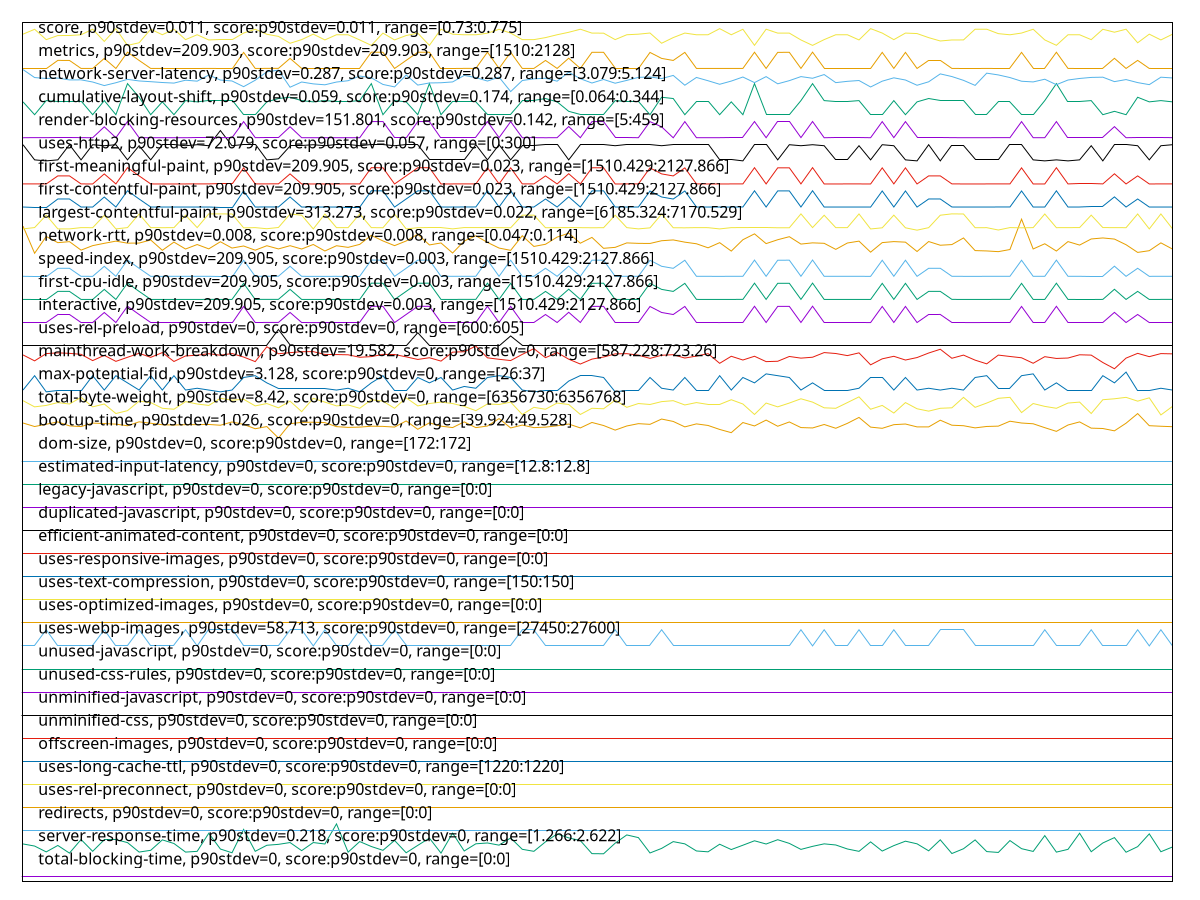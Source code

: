 reset
set terminal svg size 640, 4440 enhanced background rgb 'white'
set output "reprap/correlation/pages+cached+noexternal+nofonts/correlation.svg"

$totalBlockingTimeP90Stdev0ScoreP90Stdev0Range00 <<EOF
0 0.2
1 0.2
2 0.2
3 0.2
4 0.2
5 0.2
6 0.2
7 0.2
8 0.2
9 0.2
10 0.2
11 0.2
12 0.2
13 0.2
14 0.2
15 0.2
16 0.2
17 0.2
18 0.2
19 0.2
20 0.2
21 0.2
22 0.2
23 0.2
24 0.2
25 0.2
26 0.2
27 0.2
28 0.2
29 0.2
30 0.2
31 0.2
32 0.2
33 0.2
34 0.2
35 0.2
36 0.2
37 0.2
38 0.2
39 0.2
40 0.2
41 0.2
42 0.2
43 0.2
44 0.2
45 0.2
46 0.2
47 0.2
48 0.2
49 0.2
50 0.2
51 0.2
52 0.2
53 0.2
54 0.2
55 0.2
56 0.2
57 0.2
58 0.2
59 0.2
60 0.2
61 0.2
62 0.2
63 0.2
64 0.2
65 0.2
66 0.2
67 0.2
68 0.2
69 0.2
70 0.2
71 0.2
72 0.2
73 0.2
74 0.2
75 0.2
76 0.2
77 0.2
78 0.2
79 0.2
80 0.2
81 0.2
82 0.2
83 0.2
84 0.2
85 0.2
86 0.2
87 0.2
88 0.2
89 0.2
90 0.2
91 0.2
92 0.2
93 0.2
94 0.2
95 0.2
96 0.2
97 0.2
98 0.2
99 0.2
EOF

$serverResponseTimeP90Stdev0218ScoreP90Stdev0Range12662622 <<EOF
0 1.6262942779291554
1 1.5347411444141685
2 1.282016348773842
3 1.560490463215259
4 1.2295640326975477
5 1.8179836512261578
6 1.3068119891008172
7 1.8189373297002722
8 1.8189373297002722
9 1.6844686648501364
10 1.2743869209809262
11 1.3506811989100815
12 1.802724795640327
13 1.6453678474114442
14 1.273433242506812
15 1.305858310626703
16 2.0888283378746593
17 1.4059945504087192
18 1.243869209809264
19 2.255722070844686
20 1.3068119891008174
21 1.5690735694822888
22 1.6081743869209806
23 1.686376021798365
24 1.3363760217983651
25 1.686376021798365
26 1.6234332425068119
27 2.4931880108991824
28 1.2705722070844685
29 1.7283378746594007
30 1.5147138964577658
31 1.3497275204359673
32 1.7779291553133514
33 1.243869209809264
34 1.5643051771117165
35 1.879019073569482
36 1.2295640326975477
37 2.0955040871934605
38 1.321117166212534
39 1.6320163487738417
40 1.6682561307901909
41 1.5738419618528612
42 1.8847411444141688
43 1.3935967302452315
44 1.3068119891008172
45 1.7178474114441413
46 2.0592643051771113
47 1.8885558583106268
48 1.7722070844686648
49 1.2057220708446865
50 1.2
51 1.6596730245231606
52 2.016348773841962
53 1.9
54 1.2352861035422342
55 1.4326975476839239
56 1.7264305177111716
57 1.630108991825613
58 1.3220708446866485
59 1.2848773841961851
60 1.6138964577656671
61 1.383106267029973
62 1.5709809264305177
63 1.7626702997275205
64 1.623433242506812
65 1.8094005449591282
66 1.650136239782016
67 1.3897820163487737
68 1.5213896457765665
69 1.630108991825613
70 1.5814713896457764
71 1.407901907356948
72 1.305858310626703
73 1.7149863760217983
74 1.3182561307901906
75 1.5538147138964575
76 1.7455040871934604
77 1.6310626702997273
78 1.327792915531335
79 1.8046321525885558
80 1.2114441416893733
81 1.418392370572207
82 1.800817438692098
83 1.2953678474114443
84 1.258174386920981
85 1.7722070844686648
86 1.4212534059945503
87 1.302043596730245
88 1.986784741144414
89 1.2724795640326976
90 1.3916893732970028
91 2.0907356948228877
92 1.2896457765667575
93 1.6682561307901906
94 1.9009536784741146
95 1.2677111716621252
96 1.5089918256130788
97 2.062125340599455
98 1.288692098092643
99 1.4946866485013623
EOF

$redirectsP90Stdev0ScoreP90Stdev0Range00 <<EOF
0 2.2
1 2.2
2 2.2
3 2.2
4 2.2
5 2.2
6 2.2
7 2.2
8 2.2
9 2.2
10 2.2
11 2.2
12 2.2
13 2.2
14 2.2
15 2.2
16 2.2
17 2.2
18 2.2
19 2.2
20 2.2
21 2.2
22 2.2
23 2.2
24 2.2
25 2.2
26 2.2
27 2.2
28 2.2
29 2.2
30 2.2
31 2.2
32 2.2
33 2.2
34 2.2
35 2.2
36 2.2
37 2.2
38 2.2
39 2.2
40 2.2
41 2.2
42 2.2
43 2.2
44 2.2
45 2.2
46 2.2
47 2.2
48 2.2
49 2.2
50 2.2
51 2.2
52 2.2
53 2.2
54 2.2
55 2.2
56 2.2
57 2.2
58 2.2
59 2.2
60 2.2
61 2.2
62 2.2
63 2.2
64 2.2
65 2.2
66 2.2
67 2.2
68 2.2
69 2.2
70 2.2
71 2.2
72 2.2
73 2.2
74 2.2
75 2.2
76 2.2
77 2.2
78 2.2
79 2.2
80 2.2
81 2.2
82 2.2
83 2.2
84 2.2
85 2.2
86 2.2
87 2.2
88 2.2
89 2.2
90 2.2
91 2.2
92 2.2
93 2.2
94 2.2
95 2.2
96 2.2
97 2.2
98 2.2
99 2.2
EOF

$usesRelPreconnectP90Stdev0ScoreP90Stdev0Range00 <<EOF
0 3.2
1 3.2
2 3.2
3 3.2
4 3.2
5 3.2
6 3.2
7 3.2
8 3.2
9 3.2
10 3.2
11 3.2
12 3.2
13 3.2
14 3.2
15 3.2
16 3.2
17 3.2
18 3.2
19 3.2
20 3.2
21 3.2
22 3.2
23 3.2
24 3.2
25 3.2
26 3.2
27 3.2
28 3.2
29 3.2
30 3.2
31 3.2
32 3.2
33 3.2
34 3.2
35 3.2
36 3.2
37 3.2
38 3.2
39 3.2
40 3.2
41 3.2
42 3.2
43 3.2
44 3.2
45 3.2
46 3.2
47 3.2
48 3.2
49 3.2
50 3.2
51 3.2
52 3.2
53 3.2
54 3.2
55 3.2
56 3.2
57 3.2
58 3.2
59 3.2
60 3.2
61 3.2
62 3.2
63 3.2
64 3.2
65 3.2
66 3.2
67 3.2
68 3.2
69 3.2
70 3.2
71 3.2
72 3.2
73 3.2
74 3.2
75 3.2
76 3.2
77 3.2
78 3.2
79 3.2
80 3.2
81 3.2
82 3.2
83 3.2
84 3.2
85 3.2
86 3.2
87 3.2
88 3.2
89 3.2
90 3.2
91 3.2
92 3.2
93 3.2
94 3.2
95 3.2
96 3.2
97 3.2
98 3.2
99 3.2
EOF

$usesLongCacheTtlP90Stdev0ScoreP90Stdev0Range12201220 <<EOF
0 4.2
1 4.2
2 4.2
3 4.2
4 4.2
5 4.2
6 4.2
7 4.2
8 4.2
9 4.2
10 4.2
11 4.2
12 4.2
13 4.2
14 4.2
15 4.2
16 4.2
17 4.2
18 4.2
19 4.2
20 4.2
21 4.2
22 4.2
23 4.2
24 4.2
25 4.2
26 4.2
27 4.2
28 4.2
29 4.2
30 4.2
31 4.2
32 4.2
33 4.2
34 4.2
35 4.2
36 4.2
37 4.2
38 4.2
39 4.2
40 4.2
41 4.2
42 4.2
43 4.2
44 4.2
45 4.2
46 4.2
47 4.2
48 4.2
49 4.2
50 4.2
51 4.2
52 4.2
53 4.2
54 4.2
55 4.2
56 4.2
57 4.2
58 4.2
59 4.2
60 4.2
61 4.2
62 4.2
63 4.2
64 4.2
65 4.2
66 4.2
67 4.2
68 4.2
69 4.2
70 4.2
71 4.2
72 4.2
73 4.2
74 4.2
75 4.2
76 4.2
77 4.2
78 4.2
79 4.2
80 4.2
81 4.2
82 4.2
83 4.2
84 4.2
85 4.2
86 4.2
87 4.2
88 4.2
89 4.2
90 4.2
91 4.2
92 4.2
93 4.2
94 4.2
95 4.2
96 4.2
97 4.2
98 4.2
99 4.2
EOF

$offscreenImagesP90Stdev0ScoreP90Stdev0Range00 <<EOF
0 5.2
1 5.2
2 5.2
3 5.2
4 5.2
5 5.2
6 5.2
7 5.2
8 5.2
9 5.2
10 5.2
11 5.2
12 5.2
13 5.2
14 5.2
15 5.2
16 5.2
17 5.2
18 5.2
19 5.2
20 5.2
21 5.2
22 5.2
23 5.2
24 5.2
25 5.2
26 5.2
27 5.2
28 5.2
29 5.2
30 5.2
31 5.2
32 5.2
33 5.2
34 5.2
35 5.2
36 5.2
37 5.2
38 5.2
39 5.2
40 5.2
41 5.2
42 5.2
43 5.2
44 5.2
45 5.2
46 5.2
47 5.2
48 5.2
49 5.2
50 5.2
51 5.2
52 5.2
53 5.2
54 5.2
55 5.2
56 5.2
57 5.2
58 5.2
59 5.2
60 5.2
61 5.2
62 5.2
63 5.2
64 5.2
65 5.2
66 5.2
67 5.2
68 5.2
69 5.2
70 5.2
71 5.2
72 5.2
73 5.2
74 5.2
75 5.2
76 5.2
77 5.2
78 5.2
79 5.2
80 5.2
81 5.2
82 5.2
83 5.2
84 5.2
85 5.2
86 5.2
87 5.2
88 5.2
89 5.2
90 5.2
91 5.2
92 5.2
93 5.2
94 5.2
95 5.2
96 5.2
97 5.2
98 5.2
99 5.2
EOF

$unminifiedCssP90Stdev0ScoreP90Stdev0Range00 <<EOF
0 6.2
1 6.2
2 6.2
3 6.2
4 6.2
5 6.2
6 6.2
7 6.2
8 6.2
9 6.2
10 6.2
11 6.2
12 6.2
13 6.2
14 6.2
15 6.2
16 6.2
17 6.2
18 6.2
19 6.2
20 6.2
21 6.2
22 6.2
23 6.2
24 6.2
25 6.2
26 6.2
27 6.2
28 6.2
29 6.2
30 6.2
31 6.2
32 6.2
33 6.2
34 6.2
35 6.2
36 6.2
37 6.2
38 6.2
39 6.2
40 6.2
41 6.2
42 6.2
43 6.2
44 6.2
45 6.2
46 6.2
47 6.2
48 6.2
49 6.2
50 6.2
51 6.2
52 6.2
53 6.2
54 6.2
55 6.2
56 6.2
57 6.2
58 6.2
59 6.2
60 6.2
61 6.2
62 6.2
63 6.2
64 6.2
65 6.2
66 6.2
67 6.2
68 6.2
69 6.2
70 6.2
71 6.2
72 6.2
73 6.2
74 6.2
75 6.2
76 6.2
77 6.2
78 6.2
79 6.2
80 6.2
81 6.2
82 6.2
83 6.2
84 6.2
85 6.2
86 6.2
87 6.2
88 6.2
89 6.2
90 6.2
91 6.2
92 6.2
93 6.2
94 6.2
95 6.2
96 6.2
97 6.2
98 6.2
99 6.2
EOF

$unminifiedJavascriptP90Stdev0ScoreP90Stdev0Range00 <<EOF
0 7.2
1 7.2
2 7.2
3 7.2
4 7.2
5 7.2
6 7.2
7 7.2
8 7.2
9 7.2
10 7.2
11 7.2
12 7.2
13 7.2
14 7.2
15 7.2
16 7.2
17 7.2
18 7.2
19 7.2
20 7.2
21 7.2
22 7.2
23 7.2
24 7.2
25 7.2
26 7.2
27 7.2
28 7.2
29 7.2
30 7.2
31 7.2
32 7.2
33 7.2
34 7.2
35 7.2
36 7.2
37 7.2
38 7.2
39 7.2
40 7.2
41 7.2
42 7.2
43 7.2
44 7.2
45 7.2
46 7.2
47 7.2
48 7.2
49 7.2
50 7.2
51 7.2
52 7.2
53 7.2
54 7.2
55 7.2
56 7.2
57 7.2
58 7.2
59 7.2
60 7.2
61 7.2
62 7.2
63 7.2
64 7.2
65 7.2
66 7.2
67 7.2
68 7.2
69 7.2
70 7.2
71 7.2
72 7.2
73 7.2
74 7.2
75 7.2
76 7.2
77 7.2
78 7.2
79 7.2
80 7.2
81 7.2
82 7.2
83 7.2
84 7.2
85 7.2
86 7.2
87 7.2
88 7.2
89 7.2
90 7.2
91 7.2
92 7.2
93 7.2
94 7.2
95 7.2
96 7.2
97 7.2
98 7.2
99 7.2
EOF

$unusedCssRulesP90Stdev0ScoreP90Stdev0Range00 <<EOF
0 8.2
1 8.2
2 8.2
3 8.2
4 8.2
5 8.2
6 8.2
7 8.2
8 8.2
9 8.2
10 8.2
11 8.2
12 8.2
13 8.2
14 8.2
15 8.2
16 8.2
17 8.2
18 8.2
19 8.2
20 8.2
21 8.2
22 8.2
23 8.2
24 8.2
25 8.2
26 8.2
27 8.2
28 8.2
29 8.2
30 8.2
31 8.2
32 8.2
33 8.2
34 8.2
35 8.2
36 8.2
37 8.2
38 8.2
39 8.2
40 8.2
41 8.2
42 8.2
43 8.2
44 8.2
45 8.2
46 8.2
47 8.2
48 8.2
49 8.2
50 8.2
51 8.2
52 8.2
53 8.2
54 8.2
55 8.2
56 8.2
57 8.2
58 8.2
59 8.2
60 8.2
61 8.2
62 8.2
63 8.2
64 8.2
65 8.2
66 8.2
67 8.2
68 8.2
69 8.2
70 8.2
71 8.2
72 8.2
73 8.2
74 8.2
75 8.2
76 8.2
77 8.2
78 8.2
79 8.2
80 8.2
81 8.2
82 8.2
83 8.2
84 8.2
85 8.2
86 8.2
87 8.2
88 8.2
89 8.2
90 8.2
91 8.2
92 8.2
93 8.2
94 8.2
95 8.2
96 8.2
97 8.2
98 8.2
99 8.2
EOF

$unusedJavascriptP90Stdev0ScoreP90Stdev0Range00 <<EOF
0 9.2
1 9.2
2 9.2
3 9.2
4 9.2
5 9.2
6 9.2
7 9.2
8 9.2
9 9.2
10 9.2
11 9.2
12 9.2
13 9.2
14 9.2
15 9.2
16 9.2
17 9.2
18 9.2
19 9.2
20 9.2
21 9.2
22 9.2
23 9.2
24 9.2
25 9.2
26 9.2
27 9.2
28 9.2
29 9.2
30 9.2
31 9.2
32 9.2
33 9.2
34 9.2
35 9.2
36 9.2
37 9.2
38 9.2
39 9.2
40 9.2
41 9.2
42 9.2
43 9.2
44 9.2
45 9.2
46 9.2
47 9.2
48 9.2
49 9.2
50 9.2
51 9.2
52 9.2
53 9.2
54 9.2
55 9.2
56 9.2
57 9.2
58 9.2
59 9.2
60 9.2
61 9.2
62 9.2
63 9.2
64 9.2
65 9.2
66 9.2
67 9.2
68 9.2
69 9.2
70 9.2
71 9.2
72 9.2
73 9.2
74 9.2
75 9.2
76 9.2
77 9.2
78 9.2
79 9.2
80 9.2
81 9.2
82 9.2
83 9.2
84 9.2
85 9.2
86 9.2
87 9.2
88 9.2
89 9.2
90 9.2
91 9.2
92 9.2
93 9.2
94 9.2
95 9.2
96 9.2
97 9.2
98 9.2
99 9.2
EOF

$usesWebpImagesP90Stdev58713ScoreP90Stdev0Range2745027600 <<EOF
0 10.2
1 10.2
2 10.899999999999999
3 10.2
4 10.2
5 10.2
6 10.2
7 10.899999999999999
8 10.2
9 10.2
10 10.899999999999999
11 10.2
12 10.2
13 10.2
14 10.899999999999999
15 10.2
16 10.899999999999999
17 10.899999999999999
18 10.899999999999999
19 10.2
20 10.2
21 10.2
22 10.2
23 10.899999999999999
24 10.899999999999999
25 10.2
26 10.899999999999999
27 10.2
28 10.2
29 10.899999999999999
30 10.2
31 10.2
32 10.899999999999999
33 10.2
34 10.2
35 10.2
36 10.2
37 10.2
38 10.2
39 10.2
40 10.2
41 10.2
42 10.2
43 10.899999999999999
44 10.899999999999999
45 10.2
46 10.2
47 10.2
48 10.2
49 10.2
50 10.2
51 10.899999999999999
52 10.2
53 10.2
54 10.2
55 10.899999999999999
56 10.2
57 10.2
58 10.2
59 10.2
60 10.2
61 10.2
62 10.2
63 10.2
64 10.2
65 10.2
66 10.2
67 10.899999999999999
68 10.2
69 10.899999999999999
70 10.2
71 10.2
72 10.899999999999999
73 10.2
74 10.2
75 10.899999999999999
76 10.2
77 10.2
78 10.2
79 10.899999999999999
80 10.899999999999999
81 10.899999999999999
82 10.2
83 10.2
84 10.2
85 10.2
86 10.2
87 10.2
88 10.899999999999999
89 10.2
90 10.2
91 10.2
92 10.899999999999999
93 10.2
94 10.2
95 10.2
96 10.899999999999999
97 10.2
98 10.899999999999999
99 10.2
EOF

$usesOptimizedImagesP90Stdev0ScoreP90Stdev0Range00 <<EOF
0 11.2
1 11.2
2 11.2
3 11.2
4 11.2
5 11.2
6 11.2
7 11.2
8 11.2
9 11.2
10 11.2
11 11.2
12 11.2
13 11.2
14 11.2
15 11.2
16 11.2
17 11.2
18 11.2
19 11.2
20 11.2
21 11.2
22 11.2
23 11.2
24 11.2
25 11.2
26 11.2
27 11.2
28 11.2
29 11.2
30 11.2
31 11.2
32 11.2
33 11.2
34 11.2
35 11.2
36 11.2
37 11.2
38 11.2
39 11.2
40 11.2
41 11.2
42 11.2
43 11.2
44 11.2
45 11.2
46 11.2
47 11.2
48 11.2
49 11.2
50 11.2
51 11.2
52 11.2
53 11.2
54 11.2
55 11.2
56 11.2
57 11.2
58 11.2
59 11.2
60 11.2
61 11.2
62 11.2
63 11.2
64 11.2
65 11.2
66 11.2
67 11.2
68 11.2
69 11.2
70 11.2
71 11.2
72 11.2
73 11.2
74 11.2
75 11.2
76 11.2
77 11.2
78 11.2
79 11.2
80 11.2
81 11.2
82 11.2
83 11.2
84 11.2
85 11.2
86 11.2
87 11.2
88 11.2
89 11.2
90 11.2
91 11.2
92 11.2
93 11.2
94 11.2
95 11.2
96 11.2
97 11.2
98 11.2
99 11.2
EOF

$usesTextCompressionP90Stdev0ScoreP90Stdev0Range150150 <<EOF
0 12.2
1 12.2
2 12.2
3 12.2
4 12.2
5 12.2
6 12.2
7 12.2
8 12.2
9 12.2
10 12.2
11 12.2
12 12.2
13 12.2
14 12.2
15 12.2
16 12.2
17 12.2
18 12.2
19 12.2
20 12.2
21 12.2
22 12.2
23 12.2
24 12.2
25 12.2
26 12.2
27 12.2
28 12.2
29 12.2
30 12.2
31 12.2
32 12.2
33 12.2
34 12.2
35 12.2
36 12.2
37 12.2
38 12.2
39 12.2
40 12.2
41 12.2
42 12.2
43 12.2
44 12.2
45 12.2
46 12.2
47 12.2
48 12.2
49 12.2
50 12.2
51 12.2
52 12.2
53 12.2
54 12.2
55 12.2
56 12.2
57 12.2
58 12.2
59 12.2
60 12.2
61 12.2
62 12.2
63 12.2
64 12.2
65 12.2
66 12.2
67 12.2
68 12.2
69 12.2
70 12.2
71 12.2
72 12.2
73 12.2
74 12.2
75 12.2
76 12.2
77 12.2
78 12.2
79 12.2
80 12.2
81 12.2
82 12.2
83 12.2
84 12.2
85 12.2
86 12.2
87 12.2
88 12.2
89 12.2
90 12.2
91 12.2
92 12.2
93 12.2
94 12.2
95 12.2
96 12.2
97 12.2
98 12.2
99 12.2
EOF

$usesResponsiveImagesP90Stdev0ScoreP90Stdev0Range00 <<EOF
0 13.2
1 13.2
2 13.2
3 13.2
4 13.2
5 13.2
6 13.2
7 13.2
8 13.2
9 13.2
10 13.2
11 13.2
12 13.2
13 13.2
14 13.2
15 13.2
16 13.2
17 13.2
18 13.2
19 13.2
20 13.2
21 13.2
22 13.2
23 13.2
24 13.2
25 13.2
26 13.2
27 13.2
28 13.2
29 13.2
30 13.2
31 13.2
32 13.2
33 13.2
34 13.2
35 13.2
36 13.2
37 13.2
38 13.2
39 13.2
40 13.2
41 13.2
42 13.2
43 13.2
44 13.2
45 13.2
46 13.2
47 13.2
48 13.2
49 13.2
50 13.2
51 13.2
52 13.2
53 13.2
54 13.2
55 13.2
56 13.2
57 13.2
58 13.2
59 13.2
60 13.2
61 13.2
62 13.2
63 13.2
64 13.2
65 13.2
66 13.2
67 13.2
68 13.2
69 13.2
70 13.2
71 13.2
72 13.2
73 13.2
74 13.2
75 13.2
76 13.2
77 13.2
78 13.2
79 13.2
80 13.2
81 13.2
82 13.2
83 13.2
84 13.2
85 13.2
86 13.2
87 13.2
88 13.2
89 13.2
90 13.2
91 13.2
92 13.2
93 13.2
94 13.2
95 13.2
96 13.2
97 13.2
98 13.2
99 13.2
EOF

$efficientAnimatedContentP90Stdev0ScoreP90Stdev0Range00 <<EOF
0 14.2
1 14.2
2 14.2
3 14.2
4 14.2
5 14.2
6 14.2
7 14.2
8 14.2
9 14.2
10 14.2
11 14.2
12 14.2
13 14.2
14 14.2
15 14.2
16 14.2
17 14.2
18 14.2
19 14.2
20 14.2
21 14.2
22 14.2
23 14.2
24 14.2
25 14.2
26 14.2
27 14.2
28 14.2
29 14.2
30 14.2
31 14.2
32 14.2
33 14.2
34 14.2
35 14.2
36 14.2
37 14.2
38 14.2
39 14.2
40 14.2
41 14.2
42 14.2
43 14.2
44 14.2
45 14.2
46 14.2
47 14.2
48 14.2
49 14.2
50 14.2
51 14.2
52 14.2
53 14.2
54 14.2
55 14.2
56 14.2
57 14.2
58 14.2
59 14.2
60 14.2
61 14.2
62 14.2
63 14.2
64 14.2
65 14.2
66 14.2
67 14.2
68 14.2
69 14.2
70 14.2
71 14.2
72 14.2
73 14.2
74 14.2
75 14.2
76 14.2
77 14.2
78 14.2
79 14.2
80 14.2
81 14.2
82 14.2
83 14.2
84 14.2
85 14.2
86 14.2
87 14.2
88 14.2
89 14.2
90 14.2
91 14.2
92 14.2
93 14.2
94 14.2
95 14.2
96 14.2
97 14.2
98 14.2
99 14.2
EOF

$duplicatedJavascriptP90Stdev0ScoreP90Stdev0Range00 <<EOF
0 15.2
1 15.2
2 15.2
3 15.2
4 15.2
5 15.2
6 15.2
7 15.2
8 15.2
9 15.2
10 15.2
11 15.2
12 15.2
13 15.2
14 15.2
15 15.2
16 15.2
17 15.2
18 15.2
19 15.2
20 15.2
21 15.2
22 15.2
23 15.2
24 15.2
25 15.2
26 15.2
27 15.2
28 15.2
29 15.2
30 15.2
31 15.2
32 15.2
33 15.2
34 15.2
35 15.2
36 15.2
37 15.2
38 15.2
39 15.2
40 15.2
41 15.2
42 15.2
43 15.2
44 15.2
45 15.2
46 15.2
47 15.2
48 15.2
49 15.2
50 15.2
51 15.2
52 15.2
53 15.2
54 15.2
55 15.2
56 15.2
57 15.2
58 15.2
59 15.2
60 15.2
61 15.2
62 15.2
63 15.2
64 15.2
65 15.2
66 15.2
67 15.2
68 15.2
69 15.2
70 15.2
71 15.2
72 15.2
73 15.2
74 15.2
75 15.2
76 15.2
77 15.2
78 15.2
79 15.2
80 15.2
81 15.2
82 15.2
83 15.2
84 15.2
85 15.2
86 15.2
87 15.2
88 15.2
89 15.2
90 15.2
91 15.2
92 15.2
93 15.2
94 15.2
95 15.2
96 15.2
97 15.2
98 15.2
99 15.2
EOF

$legacyJavascriptP90Stdev0ScoreP90Stdev0Range00 <<EOF
0 16.2
1 16.2
2 16.2
3 16.2
4 16.2
5 16.2
6 16.2
7 16.2
8 16.2
9 16.2
10 16.2
11 16.2
12 16.2
13 16.2
14 16.2
15 16.2
16 16.2
17 16.2
18 16.2
19 16.2
20 16.2
21 16.2
22 16.2
23 16.2
24 16.2
25 16.2
26 16.2
27 16.2
28 16.2
29 16.2
30 16.2
31 16.2
32 16.2
33 16.2
34 16.2
35 16.2
36 16.2
37 16.2
38 16.2
39 16.2
40 16.2
41 16.2
42 16.2
43 16.2
44 16.2
45 16.2
46 16.2
47 16.2
48 16.2
49 16.2
50 16.2
51 16.2
52 16.2
53 16.2
54 16.2
55 16.2
56 16.2
57 16.2
58 16.2
59 16.2
60 16.2
61 16.2
62 16.2
63 16.2
64 16.2
65 16.2
66 16.2
67 16.2
68 16.2
69 16.2
70 16.2
71 16.2
72 16.2
73 16.2
74 16.2
75 16.2
76 16.2
77 16.2
78 16.2
79 16.2
80 16.2
81 16.2
82 16.2
83 16.2
84 16.2
85 16.2
86 16.2
87 16.2
88 16.2
89 16.2
90 16.2
91 16.2
92 16.2
93 16.2
94 16.2
95 16.2
96 16.2
97 16.2
98 16.2
99 16.2
EOF

$estimatedInputLatencyP90Stdev0ScoreP90Stdev0Range128128 <<EOF
0 17.2
1 17.2
2 17.2
3 17.2
4 17.2
5 17.2
6 17.2
7 17.2
8 17.2
9 17.2
10 17.2
11 17.2
12 17.2
13 17.2
14 17.2
15 17.2
16 17.2
17 17.2
18 17.2
19 17.2
20 17.2
21 17.2
22 17.2
23 17.2
24 17.2
25 17.2
26 17.2
27 17.2
28 17.2
29 17.2
30 17.2
31 17.2
32 17.2
33 17.2
34 17.2
35 17.2
36 17.2
37 17.2
38 17.2
39 17.2
40 17.2
41 17.2
42 17.2
43 17.2
44 17.2
45 17.2
46 17.2
47 17.2
48 17.2
49 17.2
50 17.2
51 17.2
52 17.2
53 17.2
54 17.2
55 17.2
56 17.2
57 17.2
58 17.2
59 17.2
60 17.2
61 17.2
62 17.2
63 17.2
64 17.2
65 17.2
66 17.2
67 17.2
68 17.2
69 17.2
70 17.2
71 17.2
72 17.2
73 17.2
74 17.2
75 17.2
76 17.2
77 17.2
78 17.2
79 17.2
80 17.2
81 17.2
82 17.2
83 17.2
84 17.2
85 17.2
86 17.2
87 17.2
88 17.2
89 17.2
90 17.2
91 17.2
92 17.2
93 17.2
94 17.2
95 17.2
96 17.2
97 17.2
98 17.2
99 17.2
EOF

$domSizeP90Stdev0ScoreP90Stdev0Range172172 <<EOF
0 18.2
1 18.2
2 18.2
3 18.2
4 18.2
5 18.2
6 18.2
7 18.2
8 18.2
9 18.2
10 18.2
11 18.2
12 18.2
13 18.2
14 18.2
15 18.2
16 18.2
17 18.2
18 18.2
19 18.2
20 18.2
21 18.2
22 18.2
23 18.2
24 18.2
25 18.2
26 18.2
27 18.2
28 18.2
29 18.2
30 18.2
31 18.2
32 18.2
33 18.2
34 18.2
35 18.2
36 18.2
37 18.2
38 18.2
39 18.2
40 18.2
41 18.2
42 18.2
43 18.2
44 18.2
45 18.2
46 18.2
47 18.2
48 18.2
49 18.2
50 18.2
51 18.2
52 18.2
53 18.2
54 18.2
55 18.2
56 18.2
57 18.2
58 18.2
59 18.2
60 18.2
61 18.2
62 18.2
63 18.2
64 18.2
65 18.2
66 18.2
67 18.2
68 18.2
69 18.2
70 18.2
71 18.2
72 18.2
73 18.2
74 18.2
75 18.2
76 18.2
77 18.2
78 18.2
79 18.2
80 18.2
81 18.2
82 18.2
83 18.2
84 18.2
85 18.2
86 18.2
87 18.2
88 18.2
89 18.2
90 18.2
91 18.2
92 18.2
93 18.2
94 18.2
95 18.2
96 18.2
97 18.2
98 18.2
99 18.2
EOF

$bootupTimeP90Stdev1026ScoreP90Stdev0Range3992449528 <<EOF
0 19.851480781348453
1 19.69842470069313
2 19.79722747321991
3 19.89823566477631
4 19.727095148078135
5 19.695778197857592
6 19.84751102709515
7 19.825897920604913
8 19.80252047889099
9 19.731505986137364
10 19.901764335223692
11 19.8408947700063
12 19.775173282923756
13 19.76370510396975
14 19.779584120982985
15 19.78134845620668
16 19.787523629489602
17 19.75488342785129
18 19.896471329552615
19 19.790611216131065
20 19.603150598613734
21 19.69710144927536
22 19.2
23 19.82104599873976
24 19.878386893509767
25 19.885444234404535
26 19.866918714555766
27 19.693572778827978
28 19.660932577189666
29 19.67328292375551
30 19.712980466288595
31 19.704158790170133
32 19.674606175173285
33 19.940138626339003
34 19.579332073093887
35 19.857214870825455
36 19.71518588531821
37 19.653875236294894
38 19.9
39 19.650787649653434
40 19.71959672337744
41 20.04247006931317
42 19.637114051669815
43 19.761499684940137
44 19.64990548204159
45 19.67284183994959
46 19.730182734719595
47 19.806490233144295
48 19.637996219281664
49 19.874417139256458
50 19.742533081285444
51 19.54316320100819
52 19.72224322621298
53 19.822810333963453
54 19.793257718966604
55 20.022621298046626
56 19.91896660365469
57 19.683427851291746
58 19.813106490233142
59 19.74473850031506
60 19.572274732199116
61 19.43289224952741
62 19.871329552614995
63 19.72356647763075
64 19.97763074984247
65 19.710333963453056
66 19.896471329552615
67 19.653434152488973
68 19.636672967863895
69 19.786641461877757
70 19.6234404536862
71 19.836042848141144
72 20.092753623188404
73 19.67284183994959
74 19.621235034656586
75 19.779143037177064
76 19.80693131695022
77 19.682545683679898
78 19.681663516068053
79 19.972778827977315
80 19.755324511657214
81 19.733270321361058
82 19.639760554505354
83 19.70107120352867
84 19.715626969124134
85 19.928670447385002
86 19.850598613736608
87 19.817517328292375
88 19.64902331442974
89 19.488909892879647
90 19.764146187775676
91 19.89867674858223
92 19.628292375551354
93 19.612854442344045
94 19.51184625078765
95 19.84221802142407
96 20.259042218021424
97 19.734593572778827
98 19.710333963453056
99 19.69136735979836
EOF

$totalByteWeightP90Stdev842ScoreP90Stdev0Range63567306356768 <<EOF
0 20.81764705882353
1 20.55
2 20.61176470588235
3 20.735294117647058
4 20.673529411764704
5 20.961764705882352
6 20.55
7 20.673529411764704
8 20.261764705882353
9 20.385294117647057
10 20.79705882352941
11 20.735294117647058
12 20.488235294117647
13 20.44705882352941
14 20.776470588235295
15 20.673529411764704
16 20.61176470588235
17 20.920588235294115
18 20.838235294117645
19 20.879411764705882
20 20.591176470588234
21 20.694117647058825
22 20.508823529411764
23 20.79705882352941
24 20.344117647058823
25 20.920588235294115
26 20.755882352941175
27 20.591176470588234
28 20.63235294117647
29 20.488235294117647
30 20.858823529411765
31 20.79705882352941
32 20.488235294117647
33 20.941176470588236
34 20.591176470588234
35 20.694117647058825
36 20.755882352941175
37 20.694117647058825
38 20.570588235294117
39 20.385294117647057
40 20.673529411764704
41 20.652941176470588
42 20.755882352941175
43 20.220588235294116
44 20.52941176470588
45 20.44705882352941
46 20.71470588235294
47 20.652941176470588
48 20.220588235294116
49 20.488235294117647
50 20.46764705882353
51 20.838235294117645
52 20.52941176470588
53 20.694117647058825
54 20.652941176470588
55 20.776470588235295
56 20.81764705882353
57 20.63235294117647
58 20.735294117647058
59 20.63235294117647
60 20.63235294117647
61 20.858823529411765
62 20.673529411764704
63 20.220588235294116
64 20.71470588235294
65 20.55
66 20.71470588235294
67 20.9
68 20.755882352941175
69 20.508823529411764
70 20.488235294117647
71 20.735294117647058
72 20.98235294117647
73 20.44705882352941
74 20.61176470588235
75 20.28235294117647
76 20.735294117647058
77 20.46764705882353
78 20.36470588235294
79 20.488235294117647
80 20.508823529411764
81 20.961764705882352
82 20.52941176470588
83 20.71470588235294
84 20.920588235294115
85 20.961764705882352
86 20.302941176470586
87 20.694117647058825
88 20.570588235294117
89 20.488235294117647
90 20.71470588235294
91 20.755882352941175
92 20.261764705882353
93 20.858823529411765
94 20.9
95 20.961764705882352
96 20.79705882352941
97 20.941176470588236
98 20.2
99 20.570588235294117
EOF

$maxPotentialFidP90Stdev3128ScoreP90Stdev0Range2637 <<EOF
0 21.27777777777778
1 21.9
2 21.2
3 21.27777777777778
4 21.27777777777778
5 21.27777777777778
6 21.9
7 21.27777777777778
8 21.9
9 21.58888888888889
10 21.27777777777778
11 21.9
12 21.27777777777778
13 21.9
14 21.27777777777778
15 21.355555555555554
16 21.27777777777778
17 21.2
18 21.27777777777778
19 21.822222222222223
20 21.9
21 21.58888888888889
22 21.355555555555554
23 21.355555555555554
24 21.355555555555554
25 21.355555555555554
26 21.355555555555554
27 21.27777777777778
28 21.355555555555554
29 21.2
30 21.58888888888889
31 21.9
32 21.27777777777778
33 21.27777777777778
34 21.822222222222223
35 21.58888888888889
36 21.822222222222223
37 21.27777777777778
38 21.433333333333334
39 21.355555555555554
40 21.822222222222223
41 21.9
42 21.822222222222223
43 21.27777777777778
44 21.2
45 21.27777777777778
46 21.27777777777778
47 21.666666666666664
48 21.9
49 21.9
50 21.822222222222223
51 21.2
52 21.27777777777778
53 21.27777777777778
54 21.822222222222223
55 21.355555555555554
56 21.27777777777778
57 21.822222222222223
58 21.27777777777778
59 21.27777777777778
60 21.9
61 21.27777777777778
62 21.822222222222223
63 21.58888888888889
64 21.977777777777778
65 21.9
66 21.822222222222223
67 21.27777777777778
68 21.58888888888889
69 21.27777777777778
70 21.27777777777778
71 21.27777777777778
72 21.355555555555554
73 21.822222222222223
74 21.822222222222223
75 21.27777777777778
76 21.822222222222223
77 21.27777777777778
78 21.355555555555554
79 21.27777777777778
80 21.355555555555554
81 21.27777777777778
82 21.822222222222223
83 21.9
84 21.355555555555554
85 21.355555555555554
86 21.9
87 21.977777777777778
88 21.27777777777778
89 21.58888888888889
90 21.27777777777778
91 21.27777777777778
92 21.27777777777778
93 21.9
94 21.58888888888889
95 22.055555555555554
96 21.27777777777778
97 21.27777777777778
98 21.355555555555554
99 21.27777777777778
EOF

$mainthreadWorkBreakdownP90Stdev19582ScoreP90Stdev0Range58722872326 <<EOF
0 22.798734333773087
1 22.541515501319264
2 22.856192282321906
3 22.88834102902375
4 22.866466029023744
5 22.824332124010557
6 22.55256843667546
7 22.779774076517153
8 22.519957948548814
9 22.69608344327177
10 22.869640501319264
11 22.693890171503956
12 22.900346306068606
13 22.514734498680742
14 22.754753463060688
15 22.785545844327178
16 22.852152044854886
17 22.78569013852243
18 22.859568766490767
19 22.706184036939316
20 22.508731860158314
21 23.152110817941956
22 22.84943931398417
23 22.896825527704486
24 22.938988291556733
25 22.940200362796837
26 22.820061015831136
27 22.814664412928764
28 22.80439066622691
29 22.697180079155675
30 22.725548317941954
31 22.821965699208445
32 22.815761048812664
33 22.715245712401057
34 22.60292711081794
35 22.677094327176782
36 22.530808872031663
37 22.91962401055409
38 22.937112467018473
39 23.18143139841689
40 22.672678924802113
41 22.60942034960422
42 22.554703990765173
43 22.82236972295515
44 23.070815468337734
45 22.679749340369394
46 22.901731530343007
47 22.61398004617415
48 22.403916556728234
49 22.61738538918206
50 22.70739610817942
51 22.843667546174146
52 22.85350841029024
53 22.788027704485494
54 22.649418700527704
55 22.78367001978892
56 22.80912351583114
57 22.66298235488127
58 22.74918370712401
59 22.85474934036939
60 22.435257255936676
61 22.74023746701847
62 22.578252803430082
63 22.740843502638526
64 22.508905013192614
65 22.524142480211083
66 22.731868403693934
67 22.6596635883905
68 22.699229056728235
69 22.9
70 22.859972790237467
71 22.769356035620053
72 22.887648416886545
73 22.36986312664908
74 22.629188654353563
75 22.73922740765172
76 22.57767562664908
77 22.684770778364115
78 22.880780013192616
79 23.04389017150396
80 22.653834102902376
81 22.790855870712402
82 22.572683047493406
83 22.412776220316626
84 22.791288753298154
85 22.73129122691293
86 22.674814478891822
87 22.43736395118734
88 22.722864445910297
89 22.64615765171504
90 22.664540732189973
91 22.80473697229552
92 22.79076929419525
93 22.470205310026387
94 22.2
95 22.660558212401057
96 22.866812335092348
97 22.723528199208445
98 22.85610570580475
99 22.844793040897102
EOF

$usesRelPreloadP90Stdev0ScoreP90Stdev0Range600605 <<EOF
0 23.2
1 23.2
2 23.2
3 23.2
4 23.2
5 23.2
6 23.2
7 23.2
8 23.2
9 23.2
10 23.2
11 23.2
12 23.2
13 23.2
14 23.2
15 23.2
16 23.2
17 23.2
18 23.2
19 23.2
20 23.2
21 23.2
22 23.9
23 23.2
24 23.2
25 23.2
26 23.2
27 23.2
28 23.2
29 23.2
30 23.2
31 23.2
32 23.2
33 23.2
34 23.759999999999998
35 23.2
36 23.2
37 23.2
38 23.2
39 23.2
40 23.2
41 23.2
42 23.619999999999997
43 23.2
44 23.2
45 23.2
46 23.2
47 23.2
48 23.2
49 23.2
50 23.2
51 23.2
52 23.2
53 23.2
54 23.2
55 23.2
56 23.2
57 23.2
58 23.2
59 23.2
60 23.2
61 23.2
62 23.2
63 23.2
64 23.2
65 23.2
66 23.2
67 23.2
68 23.2
69 23.2
70 23.2
71 23.2
72 23.2
73 23.2
74 23.2
75 23.2
76 23.2
77 23.2
78 23.2
79 23.2
80 23.2
81 23.2
82 23.2
83 23.2
84 23.2
85 23.2
86 23.2
87 23.2
88 23.2
89 23.2
90 23.2
91 23.2
92 23.2
93 23.2
94 23.2
95 23.2
96 23.2
97 23.2
98 23.2
99 23.2
EOF

$interactiveP90Stdev209905ScoreP90Stdev0003Range15104292127866 <<EOF
0 24.202426455017267
1 24.202706990591437
2 24.202618140951067
3 24.55028781551244
4 24.549598915526673
5 24.202255749063067
6 24.200688556051674
7 24.635051805482014
8 24.201654437625997
9 24.90747013382803
10 24.549007463533567
11 24.20188143412655
12 24.201221080670397
13 24.201516863989298
14 24.201727695587536
15 24.20211760220288
16 24.202940865773822
17 24.20219303841367
18 24.20210510593088
19 24.896560257826096
20 24.202146492666586
21 24.204576387024776
22 24.20533464705238
23 24.63744638927345
24 24.201614082692565
25 24.20042418537982
26 24.20076204330261
27 24.20142056244361
28 24.20222479499481
29 24.20216437723936
30 24.906319273034697
31 24.90065960826562
32 24.20014857952763
33 24.550335622351195
34 24.90211015029756
35 24.904995585360265
36 24.20147329900434
37 24.201716689696603
38 24.203808726131996
39 24.20331437819746
40 24.906346042571506
41 24.202650012176903
42 24.89915243175324
43 24.201894847556126
44 24.202625936790483
45 24.548578577721162
46 24.20201178514732
47 24.6444051504294
48 24.201696626874583
49 24.9
50 24.902190286940936
51 24.20129514114482
52 24.202141792234
53 24.201783756844492
54 24.895565772399813
55 24.636200717315493
56 24.548340346040277
57 24.89728057045891
58 24.202653566162518
59 24.20128837710768
60 24.2007999906974
61 24.201870428235612
62 24.203308302028507
63 24.905105988203715
64 24.20190998065616
65 24.89936819307346
66 24.899847579875008
67 24.203146882294778
68 24.907858664707007
69 24.20151216355671
70 24.201239309177257
71 24.20198713653741
72 24.202255405128973
73 24.2
74 24.89735394306515
75 24.203081305527952
76 24.898004494399686
77 24.20071159963582
78 24.549790945394566
79 24.550300197139745
80 24.203329511297497
81 24.20108843675568
82 24.200411001239637
83 24.20181127157183
84 24.20338110141126
85 24.203018709523256
86 24.897448295650985
87 24.201556416409847
88 24.201306949548634
89 24.903824948356657
90 24.202236144819835
91 24.202917363610887
92 24.20304060666043
93 24.203138742521276
94 24.64109702036794
95 24.201233576942396
96 24.550037660783047
97 24.200880356630172
98 24.202500859425783
99 24.202990392283034
EOF

$firstCpuIdleP90Stdev209905ScoreP90Stdev0003Range15104292127866 <<EOF
0 25.202426455017267
1 25.202706990591437
2 25.202618140951067
3 25.55028781551244
4 25.549598915526673
5 25.202255749063067
6 25.200688556051674
7 25.635051805482014
8 25.201654437625997
9 25.90747013382803
10 25.549007463533567
11 25.20188143412655
12 25.201221080670397
13 25.201516863989298
14 25.201727695587536
15 25.20211760220288
16 25.202940865773822
17 25.20219303841367
18 25.20210510593088
19 25.896560257826096
20 25.202146492666586
21 25.204576387024776
22 25.20533464705238
23 25.63744638927345
24 25.201614082692565
25 25.20042418537982
26 25.20076204330261
27 25.20142056244361
28 25.20222479499481
29 25.20216437723936
30 25.906319273034697
31 25.90065960826562
32 25.20014857952763
33 25.550335622351195
34 25.90211015029756
35 25.904995585360265
36 25.20147329900434
37 25.201716689696603
38 25.203808726131996
39 25.20331437819746
40 25.906346042571506
41 25.202650012176903
42 25.89915243175324
43 25.201894847556126
44 25.202625936790483
45 25.548578577721162
46 25.20201178514732
47 25.6444051504294
48 25.201696626874583
49 25.9
50 25.902190286940936
51 25.20129514114482
52 25.202141792234
53 25.201783756844492
54 25.895565772399813
55 25.636200717315493
56 25.548340346040277
57 25.89728057045891
58 25.202653566162518
59 25.20128837710768
60 25.2007999906974
61 25.201870428235612
62 25.203308302028507
63 25.905105988203715
64 25.20190998065616
65 25.89936819307346
66 25.899847579875008
67 25.203146882294778
68 25.907858664707007
69 25.20151216355671
70 25.201239309177257
71 25.20198713653741
72 25.202255405128973
73 25.2
74 25.89735394306515
75 25.203081305527952
76 25.898004494399686
77 25.20071159963582
78 25.549790945394566
79 25.550300197139745
80 25.203329511297497
81 25.20108843675568
82 25.200411001239637
83 25.20181127157183
84 25.20338110141126
85 25.203018709523256
86 25.897448295650985
87 25.201556416409847
88 25.201306949548634
89 25.903824948356657
90 25.202236144819835
91 25.202917363610887
92 25.20304060666043
93 25.203138742521276
94 25.64109702036794
95 25.201233576942396
96 25.550037660783047
97 25.200880356630172
98 25.202500859425783
99 25.202990392283034
EOF

$speedIndexP90Stdev209905ScoreP90Stdev0003Range15104292127866 <<EOF
0 26.202426455017267
1 26.202706990591437
2 26.202618140951067
3 26.55028781551244
4 26.549598915526673
5 26.202255749063067
6 26.200688556051674
7 26.635051805482014
8 26.201654437625997
9 26.90747013382803
10 26.549007463533567
11 26.20188143412655
12 26.201221080670397
13 26.201516863989298
14 26.201727695587536
15 26.20211760220288
16 26.202940865773822
17 26.20219303841367
18 26.20210510593088
19 26.896560257826096
20 26.202146492666586
21 26.204576387024776
22 26.20533464705238
23 26.63744638927345
24 26.201614082692565
25 26.20042418537982
26 26.20076204330261
27 26.20142056244361
28 26.20222479499481
29 26.20216437723936
30 26.906319273034697
31 26.90065960826562
32 26.20014857952763
33 26.550335622351195
34 26.90211015029756
35 26.904995585360265
36 26.20147329900434
37 26.201716689696603
38 26.203808726131996
39 26.20331437819746
40 26.906346042571506
41 26.202650012176903
42 26.89915243175324
43 26.201894847556126
44 26.202625936790483
45 26.548578577721162
46 26.20201178514732
47 26.6444051504294
48 26.201696626874583
49 26.9
50 26.902190286940936
51 26.20129514114482
52 26.202141792234
53 26.201783756844492
54 26.895565772399813
55 26.636200717315493
56 26.548340346040277
57 26.89728057045891
58 26.202653566162518
59 26.20128837710768
60 26.2007999906974
61 26.201870428235612
62 26.203308302028507
63 26.905105988203715
64 26.20190998065616
65 26.89936819307346
66 26.899847579875008
67 26.203146882294778
68 26.907858664707007
69 26.20151216355671
70 26.201239309177257
71 26.20198713653741
72 26.202255405128973
73 26.2
74 26.89735394306515
75 26.203081305527952
76 26.898004494399686
77 26.20071159963582
78 26.549790945394566
79 26.550300197139745
80 26.203329511297497
81 26.20108843675568
82 26.200411001239637
83 26.20181127157183
84 26.20338110141126
85 26.203018709523256
86 26.897448295650985
87 26.201556416409847
88 26.201306949548634
89 26.903824948356657
90 26.202236144819835
91 26.202917363610887
92 26.20304060666043
93 26.203138742521276
94 26.64109702036794
95 26.201233576942396
96 26.550037660783047
97 26.200880356630172
98 26.202500859425783
99 26.202990392283034
EOF

$networkRttP90Stdev0008ScoreP90Stdev0008Range00470114 <<EOF
0 28.376875
1 27.2
2 27.92625
3 27.659375
4 27.703125
5 27.335625
6 27.5303125
7 27.630937499999998
8 27.724999999999998
9 27.6375
10 27.641875
11 27.7753125
12 27.3290625
13 27.6834375
14 27.38375
15 27.5784375
16 27.3903125
17 27.69875
18 27.4253125
19 27.515
20 27.3334375
21 27.525937499999998
22 27.388125
23 27.528125
24 27.38375
25 27.580624999999998
26 27.2984375
27 27.525937499999998
28 27.455937499999997
29 27.585
30 27.9765625
31 27.73375
32 27.5303125
33 27.7315625
34 28.0246875
35 27.560937499999998
36 27.64625
37 27.2109375
38 27.729374999999997
39 27.956875
40 27.670312499999998
41 27.4253125
42 27.326874999999998
43 27.959062499999998
44 27.4953125
45 27.589375
46 27.9
47 28.068437499999998
48 27.635312499999998
49 27.886875
50 27.414375
51 27.455937499999997
52 27.6484375
53 27.62875
54 27.624375
55 27.7425
56 27.7775
57 27.68125
58 27.61125
59 27.436249999999998
60 27.659375
61 27.2940625
62 27.78625
63 28.04
64 27.6178125
65 27.78625
66 27.9175
67 27.598125
68 27.650624999999998
69 27.630937499999998
70 27.3684375
71 27.6440625
72 27.724999999999998
73 27.248124999999998
74 27.6615625
75 27.705312499999998
76 27.68125
77 27.2765625
78 27.7075
79 27.5478125
80 27.576249999999998
81 27.8628125
82 27.3159375
83 27.300625
84 27.27
85 27.361874999999998
86 28.6765625
87 27.3859375
88 27.61125
89 27.29625
90 27.705312499999998
91 27.554375
92 27.819062499999998
93 27.8628125
94 27.814687499999998
95 27.5696875
96 27.237187499999997
97 27.3115625
98 27.650624999999998
99 27.381562499999998
EOF

$largestContentfulPaintP90Stdev313273ScoreP90Stdev0022Range61853247170529 <<EOF
0 28.255431705590944
1 28.31262882831773
2 28.850563449289563
3 28.25527934649624
4 28.254264765293932
5 28.310834185741996
6 28.306733419577032
7 28.840308041866876
8 28.25546336648415
9 28.311143130159223
10 28.899370578577752
11 28.309606072587968
12 28.30813899848429
13 28.30882232221907
14 28.847686390973347
15 28.310075470400644
16 28.903931215635037
17 28.903212112225688
18 28.902647516840442
19 28.301194912194745
20 28.31001275747756
21 28.262134431292996
22 28.31703334565386
23 28.89750892522012
24 28.84764197976568
25 28.252611414826465
26 28.9
27 28.308515132760856
28 28.310317618928917
29 28.901904023082366
30 28.310190330677255
31 28.30501076613631
32 28.89860462850741
33 28.255058042583183
34 28.306256536326934
35 28.308901116297193
36 28.30905891934638
37 28.255975098206072
38 28.313281314915574
39 28.31240451590351
40 28.310163289982263
41 28.310802954634667
42 28.303713278378044
43 28.848032010452393
44 28.850334588308105
45 28.30612756474724
46 28.30972759454573
47 28.31373627908576
48 28.308730133147666
49 28.30434728418302
50 28.306334542464274
51 28.847290629808228
52 28.309986755431776
53 28.255039239450902
54 28.30026102329153
55 28.895102948044617
56 28.305427765887035
57 28.3018671689431
58 28.310942814123337
59 28.308036136396847
60 28.25434821538576
61 28.310169342800084
62 28.312655940643705
63 28.30906307394323
64 28.30894549168937
65 28.30376872075665
66 28.304224186343696
67 28.90539420677285
68 28.31152528143812
69 28.846342593786442
70 28.309133916982557
71 28.310179299506316
72 28.902970071143887
73 28.252688382314595
74 28.301845679649063
75 28.850998249338847
76 28.302523416167396
77 28.2
78 28.308468178653396
79 28.847287406414125
80 28.90571181853867
81 28.899914114454845
82 28.307422008188855
83 28.308346191094262
84 28.206529951778023
85 28.311757903046033
86 28.301967237422314
87 28.309566675548908
88 28.900184234880847
89 28.307862681978502
90 28.31067058058342
91 28.311892533473156
92 28.85093091621754
93 28.31247980006361
94 28.309742744498024
95 28.30769947079032
96 28.901444796868866
97 28.254339010804816
98 28.902859831065495
99 28.258683608826082
EOF

$firstContentfulPaintP90Stdev209905ScoreP90Stdev0023Range15104292127866 <<EOF
0 29.202426455017267
1 29.202706990591437
2 29.202618140951067
3 29.55028781551244
4 29.549598915526673
5 29.202255749063067
6 29.200688556051674
7 29.635051805482014
8 29.201654437625997
9 29.90747013382803
10 29.549007463533567
11 29.20188143412655
12 29.201221080670397
13 29.201516863989298
14 29.201727695587536
15 29.20211760220288
16 29.202940865773822
17 29.20219303841367
18 29.20210510593088
19 29.896560257826096
20 29.202146492666586
21 29.204576387024776
22 29.20533464705238
23 29.63744638927345
24 29.201614082692565
25 29.20042418537982
26 29.20076204330261
27 29.20142056244361
28 29.20222479499481
29 29.20216437723936
30 29.906319273034697
31 29.90065960826562
32 29.20014857952763
33 29.550335622351195
34 29.90211015029756
35 29.904995585360265
36 29.20147329900434
37 29.201716689696603
38 29.203808726131996
39 29.20331437819746
40 29.906346042571506
41 29.202650012176903
42 29.89915243175324
43 29.201894847556126
44 29.202625936790483
45 29.548578577721162
46 29.20201178514732
47 29.6444051504294
48 29.201696626874583
49 29.9
50 29.902190286940936
51 29.20129514114482
52 29.202141792234
53 29.201783756844492
54 29.895565772399813
55 29.636200717315493
56 29.548340346040277
57 29.89728057045891
58 29.202653566162518
59 29.20128837710768
60 29.2007999906974
61 29.201870428235612
62 29.203308302028507
63 29.905105988203715
64 29.20190998065616
65 29.89936819307346
66 29.899847579875008
67 29.203146882294778
68 29.907858664707007
69 29.20151216355671
70 29.201239309177257
71 29.20198713653741
72 29.202255405128973
73 29.2
74 29.89735394306515
75 29.203081305527952
76 29.898004494399686
77 29.20071159963582
78 29.549790945394566
79 29.550300197139745
80 29.203329511297497
81 29.20108843675568
82 29.200411001239637
83 29.20181127157183
84 29.20338110141126
85 29.203018709523256
86 29.897448295650985
87 29.201556416409847
88 29.201306949548634
89 29.903824948356657
90 29.202236144819835
91 29.202917363610887
92 29.20304060666043
93 29.203138742521276
94 29.64109702036794
95 29.201233576942396
96 29.550037660783047
97 29.200880356630172
98 29.202500859425783
99 29.202990392283034
EOF

$firstMeaningfulPaintP90Stdev209905ScoreP90Stdev0023Range15104292127866 <<EOF
0 30.202426455017267
1 30.202706990591437
2 30.202618140951067
3 30.55028781551244
4 30.549598915526673
5 30.202255749063067
6 30.200688556051674
7 30.635051805482014
8 30.201654437625997
9 30.90747013382803
10 30.549007463533567
11 30.20188143412655
12 30.201221080670397
13 30.201516863989298
14 30.201727695587536
15 30.20211760220288
16 30.202940865773822
17 30.20219303841367
18 30.20210510593088
19 30.896560257826096
20 30.202146492666586
21 30.204576387024776
22 30.20533464705238
23 30.63744638927345
24 30.201614082692565
25 30.20042418537982
26 30.20076204330261
27 30.20142056244361
28 30.20222479499481
29 30.20216437723936
30 30.906319273034697
31 30.90065960826562
32 30.20014857952763
33 30.550335622351195
34 30.90211015029756
35 30.904995585360265
36 30.20147329900434
37 30.201716689696603
38 30.203808726131996
39 30.20331437819746
40 30.906346042571506
41 30.202650012176903
42 30.89915243175324
43 30.201894847556126
44 30.202625936790483
45 30.548578577721162
46 30.20201178514732
47 30.6444051504294
48 30.201696626874583
49 30.9
50 30.902190286940936
51 30.20129514114482
52 30.202141792234
53 30.201783756844492
54 30.895565772399813
55 30.636200717315493
56 30.548340346040277
57 30.89728057045891
58 30.202653566162518
59 30.20128837710768
60 30.2007999906974
61 30.201870428235612
62 30.203308302028507
63 30.905105988203715
64 30.20190998065616
65 30.89936819307346
66 30.899847579875008
67 30.203146882294778
68 30.907858664707007
69 30.20151216355671
70 30.201239309177257
71 30.20198713653741
72 30.202255405128973
73 30.2
74 30.89735394306515
75 30.203081305527952
76 30.898004494399686
77 30.20071159963582
78 30.549790945394566
79 30.550300197139745
80 30.203329511297497
81 30.20108843675568
82 30.200411001239637
83 30.20181127157183
84 30.20338110141126
85 30.203018709523256
86 30.897448295650985
87 30.201556416409847
88 30.201306949548634
89 30.903824948356657
90 30.202236144819835
91 30.202917363610887
92 30.20304060666043
93 30.203138742521276
94 30.64109702036794
95 30.201233576942396
96 30.550037660783047
97 30.200880356630172
98 30.202500859425783
99 30.202990392283034
EOF

$usesHttp2P90Stdev72079ScoreP90Stdev0057Range0300 <<EOF
0 31.9
1 31.24375
2 31.2
3 31.24375
4 31.9
5 31.24375
6 31.9
7 31.85625
8 31.9
9 31.24375
10 31.85625
11 31.24375
12 31.9
13 31.9
14 31.85625
15 31.9
16 31.85625
17 32.512499999999996
18 31.85625
19 31.9
20 31.9
21 31.24375
22 31.287499999999998
23 31.85625
24 31.85625
25 31.9
26 31.85625
27 31.9
28 31.9
29 31.85625
30 31.9
31 31.9
32 31.85625
33 31.9
34 31.9
35 31.24375
36 31.24375
37 31.24375
38 31.24375
39 31.9
40 31.24375
41 31.9
42 31.24375
43 31.85625
44 31.85625
45 31.9
46 31.9
47 31.24375
48 31.9
49 31.9
50 31.9
51 31.85625
52 31.9
53 31.9
54 31.9
55 31.85625
56 31.9
57 31.9
58 31.9
59 31.9
60 31.24375
61 31.24375
62 31.2
63 31.9
64 31.9
65 31.24375
66 31.9
67 31.85625
68 31.9
69 31.85625
70 31.24375
71 31.24375
72 31.85625
73 31.24375
74 31.9
75 31.85625
76 31.24375
77 31.2
78 31.9
79 31.2
80 31.85625
81 31.85625
82 31.24375
83 31.24375
84 31.24375
85 31.9
86 31.9
87 31.24375
88 31.2
89 31.24375
90 31.2
91 31.24375
92 31.85625
93 31.2
94 31.9
95 31.9
96 31.85625
97 31.24375
98 31.85625
99 31.9
EOF

$renderBlockingResourcesP90Stdev151801ScoreP90Stdev0142Range5459 <<EOF
0 32.20155210643016
1 32.20776053215078
2 32.206208425720625
3 32.20310421286031
4 32.20310421286031
5 32.206208425720625
6 32.20310421286031
7 32.6749445676275
8 32.20465631929047
9 32.90310421286031
10 32.20310421286031
11 32.20465631929047
12 32.20310421286031
13 32.20465631929047
14 32.20310421286031
15 32.20465631929047
16 32.20465631929047
17 32.206208425720625
18 32.20465631929047
19 32.900000000000006
20 32.20465631929047
21 32.20931263858093
22 32.20931263858093
23 32.678048780487806
24 32.20465631929047
25 32.20310421286031
26 32.20465631929047
27 32.20310421286031
28 32.20465631929047
29 32.20310421286031
30 32.90310421286031
31 32.90155210643016
32 32.20310421286031
33 32.20310421286031
34 32.90155210643016
35 32.90310421286031
36 32.20465631929047
37 32.20465631929047
38 32.206208425720625
39 32.206208425720625
40 32.90310421286031
41 32.20465631929047
42 32.900000000000006
43 32.20465631929047
44 32.206208425720625
45 32.20155210643016
46 32.20465631929047
47 32.687361419068736
48 32.20310421286031
49 32.900000000000006
50 32.90155210643016
51 32.20465631929047
52 32.20465631929047
53 32.20310421286031
54 32.898447893569845
55 32.6749445676275
56 32.2
57 32.900000000000006
58 32.20465631929047
59 32.20310421286031
60 32.20465631929047
61 32.206208425720625
62 32.206208425720625
63 32.90310421286031
64 32.20310421286031
65 32.900000000000006
66 32.900000000000006
67 32.20776053215078
68 32.90465631929047
69 32.20155210643016
70 32.20465631929047
71 32.20465631929047
72 32.20465631929047
73 32.20310421286031
74 32.900000000000006
75 32.206208425720625
76 32.900000000000006
77 32.20310421286031
78 32.20310421286031
79 32.20310421286031
80 32.206208425720625
81 32.20310421286031
82 32.20465631929047
83 32.20310421286031
84 32.20776053215078
85 32.20465631929047
86 32.900000000000006
87 32.20465631929047
88 32.20310421286031
89 32.90155210643016
90 32.206208425720625
91 32.206208425720625
92 32.206208425720625
93 32.206208425720625
94 32.682705099778275
95 32.20310421286031
96 32.20465631929047
97 32.20465631929047
98 32.20465631929047
99 32.206208425720625
EOF

$cumulativeLayoutShiftP90Stdev0059ScoreP90Stdev0174Range00640344 <<EOF
0 33.75496192397149
1 33.2
2 33.809477029792326
3 33.75496192397149
4 33.75496192397149
5 33.75496192397149
6 33.2
7 33.809477029792326
8 33.2
9 34.54458431509478
10 33.95451510582084
11 33.2
12 33.75496192397149
13 33.2
14 33.809477029792326
15 33.75496192397149
16 33.809477029792326
17 33.809477029792326
18 33.809477029792326
19 33.2
20 33.2
21 33.75496192397149
22 33.900000000000006
23 33.95451510582084
24 33.809477029792326
25 33.75496192397149
26 33.809477029792326
27 33.75496192397149
28 33.75496192397149
29 33.809477029792326
30 34.54458431509478
31 33.2
32 33.809477029792326
33 33.75496192397149
34 33.2
35 34.54458431509478
36 33.2
37 33.75496192397149
38 33.75496192397149
39 33.75496192397149
40 33.2
41 33.2
42 33.2
43 33.809477029792326
44 33.809477029792326
45 33.900000000000006
46 33.75496192397149
47 33.345038076028516
48 33.2
49 33.2
50 33.2
51 33.809477029792326
52 33.75496192397149
53 33.75496192397149
54 33.2
55 33.95451510582084
56 33.900000000000006
57 33.2
58 33.75496192397149
59 33.75496192397149
60 33.2
61 33.75496192397149
62 33.2
63 34.54458431509478
64 33.2
65 33.2
66 33.2
67 33.809477029792326
68 34.54458431509478
69 33.809477029792326
70 33.75496192397149
71 33.75496192397149
72 33.809477029792326
73 33.2
74 33.2
75 33.809477029792326
76 33.2
77 33.75496192397149
78 33.900000000000006
79 33.809477029792326
80 33.809477029792326
81 33.809477029792326
82 33.2
83 33.2
84 33.75496192397149
85 33.75496192397149
86 33.2
87 33.2
88 33.809477029792326
89 34.54458431509478
90 33.75496192397149
91 33.75496192397149
92 33.809477029792326
93 33.2
94 33.345038076028516
95 33.2
96 33.95451510582084
97 33.75496192397149
98 33.809477029792326
99 33.75496192397149
EOF

$networkServerLatencyP90Stdev0287ScoreP90Stdev0287Range30795124 <<EOF
0 35.153460334376874
1 34.8075401318857
2 34.76790781322854
3 34.785019649636986
4 34.70482248717778
5 34.70813295144209
6 34.614787184440154
7 34.46017451541997
8 34.583500965829614
9 34.729301272230735
10 34.660434290281756
11 34.62868180909879
12 34.59296609605009
13 34.567927795910215
14 34.69344568041031
15 34.65143542263372
16 34.91804436155332
17 34.69978685139546
18 34.659641643908614
19 34.41275561180311
20 34.691720508892296
21 35.0537733963898
22 35.12935455938187
23 34.388696463065344
24 34.61511356824086
25 34.53398388063678
26 34.49388529940718
27 34.61348164923733
28 34.67097182441884
29 34.87379604342903
30 34.796909345234134
31 34.50927196429761
32 34.403057350296415
33 34.91776460400986
34 34.481622593752085
35 34.57352294677946
36 34.582568440684746
37 34.618563911276894
38 34.89916072736961
39 34.80618797042563
40 34.656471058416045
41 34.82544461466729
42 34.2
43 34.67885166189303
44 34.75154199693599
45 34.77858522613735
46 34.650736028775064
47 35.03815360021315
48 34.75615799640312
49 34.57128488643176
50 34.725431292879506
51 34.56242589755546
52 34.684540065276764
53 34.815513221874376
54 34.83379071471392
55 34.76366482381936
56 34.900000000000006
57 34.47542130153867
58 34.81215613135283
59 34.66947978418704
60 34.516592286684876
61 34.655118896955976
62 34.83099313927929
63 34.58900286418437
64 34.84791847065876
65 34.53659495104243
66 34.67367614733897
67 34.849037500832615
68 34.776860054619334
69 34.93716112702325
70 34.58751082395258
71 34.64402184773197
72 34.67936455072271
73 34.399373875974156
74 34.65068940251782
75 34.79579031506028
76 34.70109238659828
77 34.47369613002065
78 34.623599547059214
79 34.96597615399987
80 34.85104242989409
81 34.686498368081
82 34.468054352894164
83 34.997821887697334
84 34.921308199560386
85 34.807680010657435
86 34.64817158462666
87 34.6181442749617
88 34.73522280690069
89 34.49864117764604
90 34.70104576034104
91 34.76828082328649
92 34.81346166655565
93 34.82343968560581
94 34.63138613201892
95 34.719789515753014
96 34.589329247985084
97 34.50064610670752
98 34.822973423033375
99 34.79038166922001
EOF

$metricsP90Stdev209903ScoreP90Stdev209903Range15102128 <<EOF
0 35.20343698854337
1 35.20343698854337
2 35.20343698854337
3 35.5505728314239
4 35.54942716857611
5 35.20229132569558
6 35.20114566284779
7 35.63535188216039
8 35.20229132569558
9 35.90801963993454
10 35.54942716857611
11 35.20229132569558
12 35.20114566284779
13 35.20229132569558
14 35.20229132569558
15 35.20229132569558
16 35.20343698854337
17 35.20229132569558
18 35.20229132569558
19 35.89656301145663
20 35.20229132569558
21 35.20458265139116
22 35.205728314238954
23 35.63764320785597
24 35.20229132569558
25 35.20114566284779
26 35.20114566284779
27 35.20229132569558
28 35.20229132569558
29 35.20229132569558
30 35.90687397708675
31 35.901145662847796
32 35.20114566284779
33 35.5505728314239
34 35.902291325695586
35 35.904582651391166
36 35.20229132569558
37 35.20229132569558
38 35.20458265139116
39 35.20343698854337
40 35.90687397708675
41 35.20343698854337
42 35.898854337152216
43 35.20229132569558
44 35.20343698854337
45 35.54828150572832
46 35.20229132569558
47 35.64451718494272
48 35.20229132569558
49 35.900000000000006
50 35.902291325695586
51 35.20229132569558
52 35.20229132569558
53 35.20229132569558
54 35.89541734860884
55 35.63649754500818
56 35.54828150572832
57 35.897708674304425
58 35.20343698854337
59 35.20229132569558
60 35.20114566284779
61 35.20229132569558
62 35.20343698854337
63 35.904582651391166
64 35.20229132569558
65 35.898854337152216
66 35.900000000000006
67 35.20343698854337
68 35.90801963993454
69 35.20229132569558
70 35.20229132569558
71 35.20229132569558
72 35.20229132569558
73 35.2
74 35.897708674304425
75 35.20343698854337
76 35.897708674304425
77 35.20114566284779
78 35.5505728314239
79 35.5505728314239
80 35.20343698854337
81 35.20114566284779
82 35.20114566284779
83 35.20229132569558
84 35.20343698854337
85 35.20343698854337
86 35.897708674304425
87 35.20229132569558
88 35.20229132569558
89 35.903436988543376
90 35.20229132569558
91 35.20343698854337
92 35.20343698854337
93 35.20343698854337
94 35.64108019639935
95 35.20229132569558
96 35.5505728314239
97 35.20114566284779
98 35.20343698854337
99 35.20343698854337
EOF

$scoreP90Stdev0011ScoreP90Stdev0011Range0730775 <<EOF
0 36.68539794064337
1 36.89827978178772
2 36.44913227632872
3 36.62646634035243
4 36.627105733275364
5 36.660137670687696
6 36.90112124772173
7 36.37108497737035
8 36.92445523978916
9 36.20032738507112
10 36.31383746143541
11 36.89971210243483
12 36.661449148764035
13 36.90010051638829
14 36.449972525536474
15 36.660489846701246
16 36.43571020517328
17 36.43596752005382
18 36.436115009656994
19 36.73456688640409
20 36.89950235311274
21 36.682031159420475
22 36.59064392114918
23 36.29160631155295
24 36.449996411095505
25 36.68693980818957
26 36.43690913190809
27 36.6612599442648
28 36.66037052415931
29 36.436290224498556
30 36.201217431777565
31 36.73121345591527
32 36.43731791679884
33 36.62655871419406
34 36.73007296877251
35 36.20232682408832
36 36.900000000000006
37 36.6852209073227
38 36.65888204651545
39 36.65932491260621
40 36.72662088616221
41 36.89909620875274
42 36.73239945593402
43 36.44986491028266
44 36.4491904400613
45 36.5372056915331
46 36.66065604361928
47 36.76761164874197
48 36.90012192403916
49 36.73177529469132
50 36.73000585472336
51 36.450122084359066
52 36.6605266331854
53 36.68565212679166
54 36.735383783220286
55 36.29254177975702
56 36.53757444444025
57 36.73397699947544
58 36.660045918532674
59 36.6614876164908
60 36.92507124502266
61 36.6604751293518
62 36.89820189382896
63 36.2022100851572
64 36.900002800597086
65 36.73228796077516
66 36.731891612375065
67 36.43533100150886
68 36.2
69 36.45034380755493
70 36.66100436227497
71 36.66045795774992
72 36.43601980182386
73 36.925937545893376
74 36.73395721342108
75 36.44896947836036
76 36.7333927706876
77 36.712267953003206
78 36.53587505588025
79 36.39099343037523
80 36.43523363081864
81 36.436894619486566
82 36.9008445192079
83 36.90028030245214
84 36.70875868928658
85 36.659644132484715
86 36.733864929468226
87 36.89976509850066
88 36.436804637070935
89 36.203262512048475
90 36.66021247805766
91 36.659595499927434
92 36.448991291257734
93 36.89829857208514
94 36.77030573497218
95 36.900631330551754
96 36.313085085048584
97 36.68607902077822
98 36.436019882624656
99 36.68381466340288
EOF

unset key
unset tics
set yrange [0:37.2]

set label "total-blocking-time, p90stdev=0, score:p90stdev=0, range=[0:0]" at character 4.2, first 1 left front
set label "server-response-time, p90stdev=0.218, score:p90stdev=0, range=[1.266:2.622]" at character 4.2, first 2 left front
set label "redirects, p90stdev=0, score:p90stdev=0, range=[0:0]" at character 4.2, first 3 left front
set label "uses-rel-preconnect, p90stdev=0, score:p90stdev=0, range=[0:0]" at character 4.2, first 4 left front
set label "uses-long-cache-ttl, p90stdev=0, score:p90stdev=0, range=[1220:1220]" at character 4.2, first 5 left front
set label "offscreen-images, p90stdev=0, score:p90stdev=0, range=[0:0]" at character 4.2, first 6 left front
set label "unminified-css, p90stdev=0, score:p90stdev=0, range=[0:0]" at character 4.2, first 7 left front
set label "unminified-javascript, p90stdev=0, score:p90stdev=0, range=[0:0]" at character 4.2, first 8 left front
set label "unused-css-rules, p90stdev=0, score:p90stdev=0, range=[0:0]" at character 4.2, first 9 left front
set label "unused-javascript, p90stdev=0, score:p90stdev=0, range=[0:0]" at character 4.2, first 10 left front
set label "uses-webp-images, p90stdev=58.713, score:p90stdev=0, range=[27450:27600]" at character 4.2, first 11 left front
set label "uses-optimized-images, p90stdev=0, score:p90stdev=0, range=[0:0]" at character 4.2, first 12 left front
set label "uses-text-compression, p90stdev=0, score:p90stdev=0, range=[150:150]" at character 4.2, first 13 left front
set label "uses-responsive-images, p90stdev=0, score:p90stdev=0, range=[0:0]" at character 4.2, first 14 left front
set label "efficient-animated-content, p90stdev=0, score:p90stdev=0, range=[0:0]" at character 4.2, first 15 left front
set label "duplicated-javascript, p90stdev=0, score:p90stdev=0, range=[0:0]" at character 4.2, first 16 left front
set label "legacy-javascript, p90stdev=0, score:p90stdev=0, range=[0:0]" at character 4.2, first 17 left front
set label "estimated-input-latency, p90stdev=0, score:p90stdev=0, range=[12.8:12.8]" at character 4.2, first 18 left front
set label "dom-size, p90stdev=0, score:p90stdev=0, range=[172:172]" at character 4.2, first 19 left front
set label "bootup-time, p90stdev=1.026, score:p90stdev=0, range=[39.924:49.528]" at character 4.2, first 20 left front
set label "total-byte-weight, p90stdev=8.42, score:p90stdev=0, range=[6356730:6356768]" at character 4.2, first 21 left front
set label "max-potential-fid, p90stdev=3.128, score:p90stdev=0, range=[26:37]" at character 4.2, first 22 left front
set label "mainthread-work-breakdown, p90stdev=19.582, score:p90stdev=0, range=[587.228:723.26]" at character 4.2, first 23 left front
set label "uses-rel-preload, p90stdev=0, score:p90stdev=0, range=[600:605]" at character 4.2, first 24 left front
set label "interactive, p90stdev=209.905, score:p90stdev=0.003, range=[1510.429:2127.866]" at character 4.2, first 25 left front
set label "first-cpu-idle, p90stdev=209.905, score:p90stdev=0.003, range=[1510.429:2127.866]" at character 4.2, first 26 left front
set label "speed-index, p90stdev=209.905, score:p90stdev=0.003, range=[1510.429:2127.866]" at character 4.2, first 27 left front
set label "network-rtt, p90stdev=0.008, score:p90stdev=0.008, range=[0.047:0.114]" at character 4.2, first 28 left front
set label "largest-contentful-paint, p90stdev=313.273, score:p90stdev=0.022, range=[6185.324:7170.529]" at character 4.2, first 29 left front
set label "first-contentful-paint, p90stdev=209.905, score:p90stdev=0.023, range=[1510.429:2127.866]" at character 4.2, first 30 left front
set label "first-meaningful-paint, p90stdev=209.905, score:p90stdev=0.023, range=[1510.429:2127.866]" at character 4.2, first 31 left front
set label "uses-http2, p90stdev=72.079, score:p90stdev=0.057, range=[0:300]" at character 4.2, first 32 left front
set label "render-blocking-resources, p90stdev=151.801, score:p90stdev=0.142, range=[5:459]" at character 4.2, first 33 left front
set label "cumulative-layout-shift, p90stdev=0.059, score:p90stdev=0.174, range=[0.064:0.344]" at character 4.2, first 34 left front
set label "network-server-latency, p90stdev=0.287, score:p90stdev=0.287, range=[3.079:5.124]" at character 4.2, first 35 left front
set label "metrics, p90stdev=209.903, score:p90stdev=209.903, range=[1510:2128]" at character 4.2, first 36 left front
set label "score, p90stdev=0.011, score:p90stdev=0.011, range=[0.73:0.775]" at character 4.2, first 37 left front
plot \
  $totalBlockingTimeP90Stdev0ScoreP90Stdev0Range00 with line, \
  $serverResponseTimeP90Stdev0218ScoreP90Stdev0Range12662622 with line, \
  $redirectsP90Stdev0ScoreP90Stdev0Range00 with line, \
  $usesRelPreconnectP90Stdev0ScoreP90Stdev0Range00 with line, \
  $usesLongCacheTtlP90Stdev0ScoreP90Stdev0Range12201220 with line, \
  $offscreenImagesP90Stdev0ScoreP90Stdev0Range00 with line, \
  $unminifiedCssP90Stdev0ScoreP90Stdev0Range00 with line, \
  $unminifiedJavascriptP90Stdev0ScoreP90Stdev0Range00 with line, \
  $unusedCssRulesP90Stdev0ScoreP90Stdev0Range00 with line, \
  $unusedJavascriptP90Stdev0ScoreP90Stdev0Range00 with line, \
  $usesWebpImagesP90Stdev58713ScoreP90Stdev0Range2745027600 with line, \
  $usesOptimizedImagesP90Stdev0ScoreP90Stdev0Range00 with line, \
  $usesTextCompressionP90Stdev0ScoreP90Stdev0Range150150 with line, \
  $usesResponsiveImagesP90Stdev0ScoreP90Stdev0Range00 with line, \
  $efficientAnimatedContentP90Stdev0ScoreP90Stdev0Range00 with line, \
  $duplicatedJavascriptP90Stdev0ScoreP90Stdev0Range00 with line, \
  $legacyJavascriptP90Stdev0ScoreP90Stdev0Range00 with line, \
  $estimatedInputLatencyP90Stdev0ScoreP90Stdev0Range128128 with line, \
  $domSizeP90Stdev0ScoreP90Stdev0Range172172 with line, \
  $bootupTimeP90Stdev1026ScoreP90Stdev0Range3992449528 with line, \
  $totalByteWeightP90Stdev842ScoreP90Stdev0Range63567306356768 with line, \
  $maxPotentialFidP90Stdev3128ScoreP90Stdev0Range2637 with line, \
  $mainthreadWorkBreakdownP90Stdev19582ScoreP90Stdev0Range58722872326 with line, \
  $usesRelPreloadP90Stdev0ScoreP90Stdev0Range600605 with line, \
  $interactiveP90Stdev209905ScoreP90Stdev0003Range15104292127866 with line, \
  $firstCpuIdleP90Stdev209905ScoreP90Stdev0003Range15104292127866 with line, \
  $speedIndexP90Stdev209905ScoreP90Stdev0003Range15104292127866 with line, \
  $networkRttP90Stdev0008ScoreP90Stdev0008Range00470114 with line, \
  $largestContentfulPaintP90Stdev313273ScoreP90Stdev0022Range61853247170529 with line, \
  $firstContentfulPaintP90Stdev209905ScoreP90Stdev0023Range15104292127866 with line, \
  $firstMeaningfulPaintP90Stdev209905ScoreP90Stdev0023Range15104292127866 with line, \
  $usesHttp2P90Stdev72079ScoreP90Stdev0057Range0300 with line, \
  $renderBlockingResourcesP90Stdev151801ScoreP90Stdev0142Range5459 with line, \
  $cumulativeLayoutShiftP90Stdev0059ScoreP90Stdev0174Range00640344 with line, \
  $networkServerLatencyP90Stdev0287ScoreP90Stdev0287Range30795124 with line, \
  $metricsP90Stdev209903ScoreP90Stdev209903Range15102128 with line, \
  $scoreP90Stdev0011ScoreP90Stdev0011Range0730775 with line, \


reset